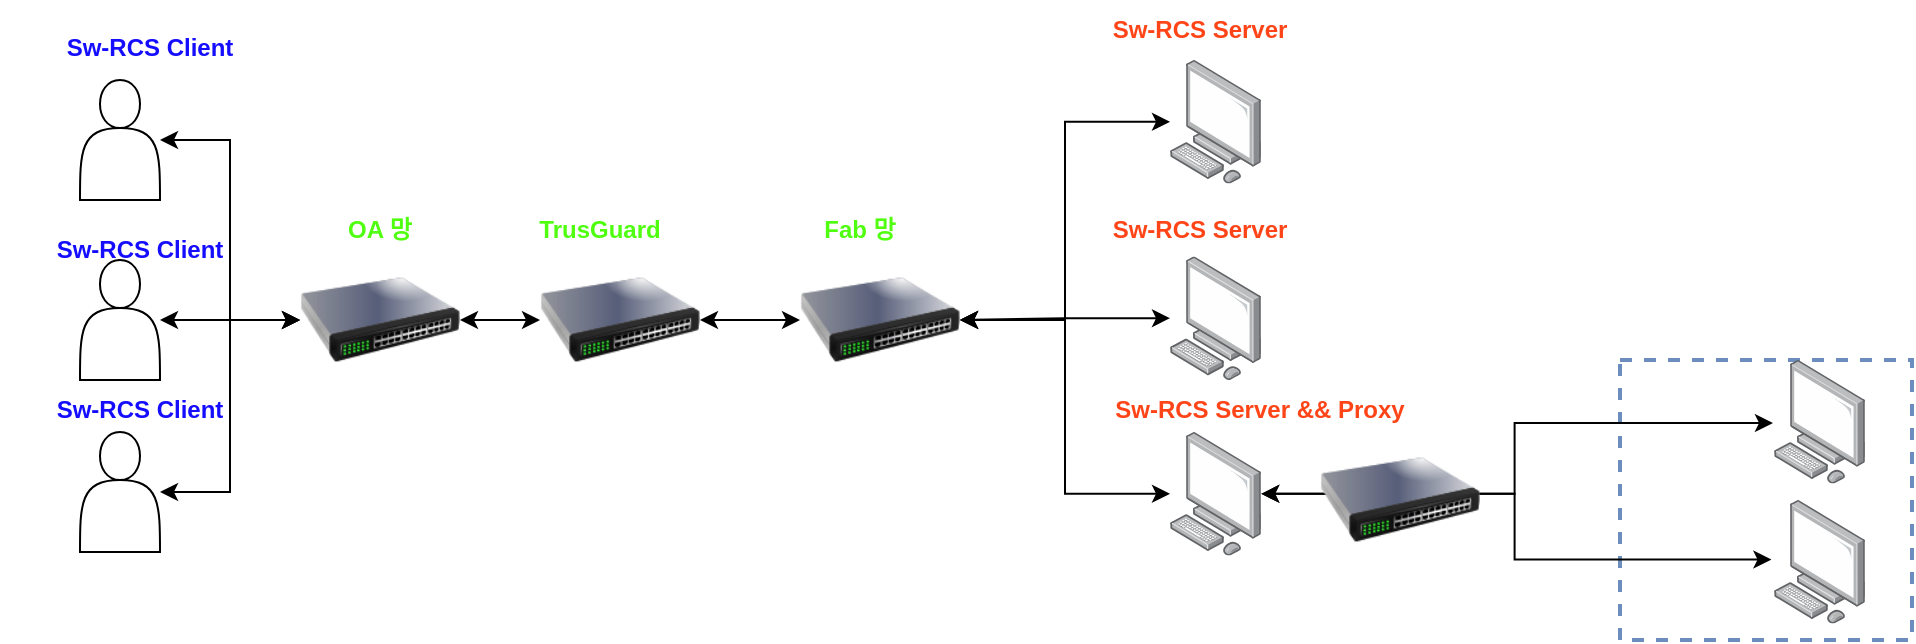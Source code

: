 <mxfile version="24.7.7">
  <diagram name="페이지-1" id="aYkcMglg1YJWnqUuMOKL">
    <mxGraphModel dx="1687" dy="878" grid="1" gridSize="10" guides="1" tooltips="1" connect="1" arrows="1" fold="1" page="1" pageScale="1" pageWidth="827" pageHeight="1169" math="0" shadow="0">
      <root>
        <mxCell id="0" />
        <mxCell id="1" parent="0" />
        <mxCell id="6frfkOKpwrEAERGv8wDV-29" value="" style="rounded=0;whiteSpace=wrap;html=1;fillColor=none;dashed=1;strokeColor=#6c8ebf;strokeWidth=2;" vertex="1" parent="1">
          <mxGeometry x="850" y="250" width="146" height="140" as="geometry" />
        </mxCell>
        <mxCell id="6frfkOKpwrEAERGv8wDV-6" style="edgeStyle=orthogonalEdgeStyle;rounded=0;orthogonalLoop=1;jettySize=auto;html=1;entryX=0;entryY=0.5;entryDx=0;entryDy=0;startArrow=classic;startFill=1;" edge="1" parent="1" source="6frfkOKpwrEAERGv8wDV-2" target="6frfkOKpwrEAERGv8wDV-5">
          <mxGeometry relative="1" as="geometry" />
        </mxCell>
        <mxCell id="6frfkOKpwrEAERGv8wDV-2" value="" style="shape=actor;whiteSpace=wrap;html=1;" vertex="1" parent="1">
          <mxGeometry x="80" y="110" width="40" height="60" as="geometry" />
        </mxCell>
        <mxCell id="6frfkOKpwrEAERGv8wDV-7" style="edgeStyle=orthogonalEdgeStyle;rounded=0;orthogonalLoop=1;jettySize=auto;html=1;entryX=0;entryY=0.5;entryDx=0;entryDy=0;startArrow=classic;startFill=1;" edge="1" parent="1" source="6frfkOKpwrEAERGv8wDV-3" target="6frfkOKpwrEAERGv8wDV-5">
          <mxGeometry relative="1" as="geometry" />
        </mxCell>
        <mxCell id="6frfkOKpwrEAERGv8wDV-3" value="" style="shape=actor;whiteSpace=wrap;html=1;" vertex="1" parent="1">
          <mxGeometry x="80" y="200" width="40" height="60" as="geometry" />
        </mxCell>
        <mxCell id="6frfkOKpwrEAERGv8wDV-8" style="edgeStyle=orthogonalEdgeStyle;rounded=0;orthogonalLoop=1;jettySize=auto;html=1;entryX=0;entryY=0.5;entryDx=0;entryDy=0;startArrow=classic;startFill=1;" edge="1" parent="1" source="6frfkOKpwrEAERGv8wDV-4" target="6frfkOKpwrEAERGv8wDV-5">
          <mxGeometry relative="1" as="geometry" />
        </mxCell>
        <mxCell id="6frfkOKpwrEAERGv8wDV-4" value="" style="shape=actor;whiteSpace=wrap;html=1;" vertex="1" parent="1">
          <mxGeometry x="80" y="286" width="40" height="60" as="geometry" />
        </mxCell>
        <mxCell id="6frfkOKpwrEAERGv8wDV-11" style="edgeStyle=orthogonalEdgeStyle;rounded=0;orthogonalLoop=1;jettySize=auto;html=1;entryX=0;entryY=0.5;entryDx=0;entryDy=0;startArrow=classic;startFill=1;" edge="1" parent="1" source="6frfkOKpwrEAERGv8wDV-5" target="6frfkOKpwrEAERGv8wDV-10">
          <mxGeometry relative="1" as="geometry" />
        </mxCell>
        <mxCell id="6frfkOKpwrEAERGv8wDV-5" value="" style="image;html=1;image=img/lib/clip_art/networking/Switch_128x128.png" vertex="1" parent="1">
          <mxGeometry x="190" y="190" width="80" height="80" as="geometry" />
        </mxCell>
        <mxCell id="6frfkOKpwrEAERGv8wDV-9" value="OA 망" style="text;html=1;align=center;verticalAlign=middle;whiteSpace=wrap;rounded=0;fontColor=#4FFF0F;fontStyle=1" vertex="1" parent="1">
          <mxGeometry x="200" y="170" width="60" height="30" as="geometry" />
        </mxCell>
        <mxCell id="6frfkOKpwrEAERGv8wDV-14" style="edgeStyle=orthogonalEdgeStyle;rounded=0;orthogonalLoop=1;jettySize=auto;html=1;entryX=0;entryY=0.5;entryDx=0;entryDy=0;startArrow=classic;startFill=1;" edge="1" parent="1" source="6frfkOKpwrEAERGv8wDV-10" target="6frfkOKpwrEAERGv8wDV-13">
          <mxGeometry relative="1" as="geometry" />
        </mxCell>
        <mxCell id="6frfkOKpwrEAERGv8wDV-10" value="" style="image;html=1;image=img/lib/clip_art/networking/Switch_128x128.png" vertex="1" parent="1">
          <mxGeometry x="310" y="190" width="80" height="80" as="geometry" />
        </mxCell>
        <mxCell id="6frfkOKpwrEAERGv8wDV-12" value="TrusGuard" style="text;html=1;align=center;verticalAlign=middle;whiteSpace=wrap;rounded=0;fontColor=#4FFF0F;fontStyle=1" vertex="1" parent="1">
          <mxGeometry x="310" y="170" width="60" height="30" as="geometry" />
        </mxCell>
        <mxCell id="6frfkOKpwrEAERGv8wDV-13" value="" style="image;html=1;image=img/lib/clip_art/networking/Switch_128x128.png" vertex="1" parent="1">
          <mxGeometry x="440" y="190" width="80" height="80" as="geometry" />
        </mxCell>
        <mxCell id="6frfkOKpwrEAERGv8wDV-15" value="Fab 망" style="text;html=1;align=center;verticalAlign=middle;whiteSpace=wrap;rounded=0;fontColor=#4FFF0F;fontStyle=1" vertex="1" parent="1">
          <mxGeometry x="440" y="170" width="60" height="30" as="geometry" />
        </mxCell>
        <mxCell id="6frfkOKpwrEAERGv8wDV-19" style="edgeStyle=orthogonalEdgeStyle;rounded=0;orthogonalLoop=1;jettySize=auto;html=1;entryX=1;entryY=0.5;entryDx=0;entryDy=0;startArrow=classic;startFill=1;" edge="1" parent="1" source="6frfkOKpwrEAERGv8wDV-16" target="6frfkOKpwrEAERGv8wDV-13">
          <mxGeometry relative="1" as="geometry" />
        </mxCell>
        <mxCell id="6frfkOKpwrEAERGv8wDV-16" value="" style="image;points=[];aspect=fixed;html=1;align=center;shadow=0;dashed=0;image=img/lib/allied_telesis/computer_and_terminals/Personal_Computer.svg;" vertex="1" parent="1">
          <mxGeometry x="625" y="100" width="45.6" height="61.8" as="geometry" />
        </mxCell>
        <mxCell id="6frfkOKpwrEAERGv8wDV-21" style="edgeStyle=orthogonalEdgeStyle;rounded=0;orthogonalLoop=1;jettySize=auto;html=1;entryX=1;entryY=0.5;entryDx=0;entryDy=0;startArrow=classic;startFill=1;" edge="1" parent="1" source="6frfkOKpwrEAERGv8wDV-20" target="6frfkOKpwrEAERGv8wDV-13">
          <mxGeometry relative="1" as="geometry" />
        </mxCell>
        <mxCell id="6frfkOKpwrEAERGv8wDV-20" value="" style="image;points=[];aspect=fixed;html=1;align=center;shadow=0;dashed=0;image=img/lib/allied_telesis/computer_and_terminals/Personal_Computer.svg;" vertex="1" parent="1">
          <mxGeometry x="625" y="198.2" width="45.6" height="61.8" as="geometry" />
        </mxCell>
        <mxCell id="6frfkOKpwrEAERGv8wDV-23" style="edgeStyle=orthogonalEdgeStyle;rounded=0;orthogonalLoop=1;jettySize=auto;html=1;entryX=1;entryY=0.5;entryDx=0;entryDy=0;startArrow=classic;startFill=1;" edge="1" parent="1" source="6frfkOKpwrEAERGv8wDV-22" target="6frfkOKpwrEAERGv8wDV-13">
          <mxGeometry relative="1" as="geometry" />
        </mxCell>
        <mxCell id="6frfkOKpwrEAERGv8wDV-22" value="" style="image;points=[];aspect=fixed;html=1;align=center;shadow=0;dashed=0;image=img/lib/allied_telesis/computer_and_terminals/Personal_Computer.svg;" vertex="1" parent="1">
          <mxGeometry x="625" y="286" width="45.6" height="61.8" as="geometry" />
        </mxCell>
        <mxCell id="6frfkOKpwrEAERGv8wDV-24" value="" style="image;points=[];aspect=fixed;html=1;align=center;shadow=0;dashed=0;image=img/lib/allied_telesis/computer_and_terminals/Personal_Computer.svg;" vertex="1" parent="1">
          <mxGeometry x="924" y="250" width="51.6" height="61.8" as="geometry" />
        </mxCell>
        <mxCell id="6frfkOKpwrEAERGv8wDV-25" value="" style="image;points=[];aspect=fixed;html=1;align=center;shadow=0;dashed=0;image=img/lib/allied_telesis/computer_and_terminals/Personal_Computer.svg;" vertex="1" parent="1">
          <mxGeometry x="924" y="320" width="51.6" height="61.8" as="geometry" />
        </mxCell>
        <mxCell id="6frfkOKpwrEAERGv8wDV-32" value="Sw-RCS Server" style="text;html=1;align=center;verticalAlign=middle;whiteSpace=wrap;rounded=0;fontColor=#FF4517;fontStyle=1" vertex="1" parent="1">
          <mxGeometry x="570" y="70" width="140" height="30" as="geometry" />
        </mxCell>
        <mxCell id="6frfkOKpwrEAERGv8wDV-33" value="Sw-RCS Server" style="text;html=1;align=center;verticalAlign=middle;whiteSpace=wrap;rounded=0;fontColor=#FF4517;fontStyle=1" vertex="1" parent="1">
          <mxGeometry x="570" y="170" width="140" height="30" as="geometry" />
        </mxCell>
        <mxCell id="6frfkOKpwrEAERGv8wDV-34" style="edgeStyle=orthogonalEdgeStyle;rounded=0;orthogonalLoop=1;jettySize=auto;html=1;entryX=0.048;entryY=0.51;entryDx=0;entryDy=0;entryPerimeter=0;startArrow=classic;startFill=1;" edge="1" parent="1" source="6frfkOKpwrEAERGv8wDV-22" target="6frfkOKpwrEAERGv8wDV-24">
          <mxGeometry relative="1" as="geometry" />
        </mxCell>
        <mxCell id="6frfkOKpwrEAERGv8wDV-35" style="edgeStyle=orthogonalEdgeStyle;rounded=0;orthogonalLoop=1;jettySize=auto;html=1;entryX=0.033;entryY=0.482;entryDx=0;entryDy=0;entryPerimeter=0;startArrow=classic;startFill=1;" edge="1" parent="1" source="6frfkOKpwrEAERGv8wDV-22" target="6frfkOKpwrEAERGv8wDV-25">
          <mxGeometry relative="1" as="geometry" />
        </mxCell>
        <mxCell id="6frfkOKpwrEAERGv8wDV-36" value="Sw-RCS Server &amp;amp;&amp;amp; Proxy" style="text;html=1;align=center;verticalAlign=middle;whiteSpace=wrap;rounded=0;fontColor=#FF4517;fontStyle=1" vertex="1" parent="1">
          <mxGeometry x="570" y="260" width="200" height="30" as="geometry" />
        </mxCell>
        <mxCell id="6frfkOKpwrEAERGv8wDV-37" value="Sw-RCS Client" style="text;html=1;align=center;verticalAlign=middle;whiteSpace=wrap;rounded=0;fontColor=#150DFF;fontStyle=1" vertex="1" parent="1">
          <mxGeometry x="45" y="79" width="140" height="30" as="geometry" />
        </mxCell>
        <mxCell id="6frfkOKpwrEAERGv8wDV-38" value="Sw-RCS Client" style="text;html=1;align=center;verticalAlign=middle;whiteSpace=wrap;rounded=0;fontColor=#150DFF;fontStyle=1" vertex="1" parent="1">
          <mxGeometry x="40" y="180" width="140" height="30" as="geometry" />
        </mxCell>
        <mxCell id="6frfkOKpwrEAERGv8wDV-39" value="Sw-RCS Client" style="text;html=1;align=center;verticalAlign=middle;whiteSpace=wrap;rounded=0;fontColor=#150DFF;fontStyle=1" vertex="1" parent="1">
          <mxGeometry x="40" y="260" width="140" height="30" as="geometry" />
        </mxCell>
        <mxCell id="6frfkOKpwrEAERGv8wDV-40" value="" style="image;html=1;image=img/lib/clip_art/networking/Switch_128x128.png" vertex="1" parent="1">
          <mxGeometry x="700" y="280" width="80" height="80" as="geometry" />
        </mxCell>
      </root>
    </mxGraphModel>
  </diagram>
</mxfile>
